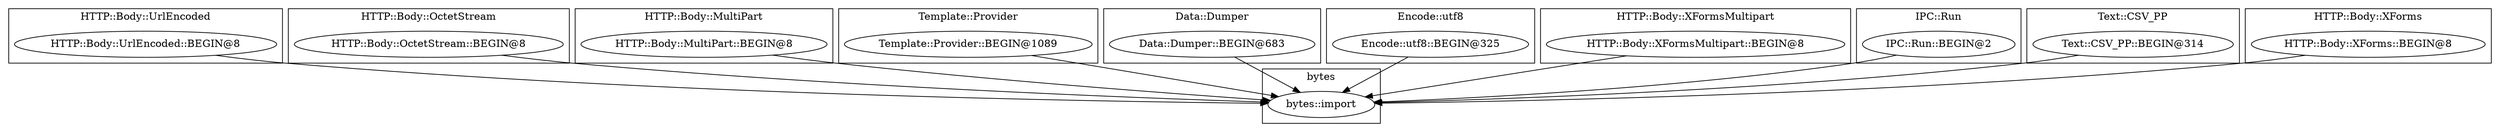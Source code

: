 digraph {
graph [overlap=false]
subgraph cluster_HTTP_Body_UrlEncoded {
	label="HTTP::Body::UrlEncoded";
	"HTTP::Body::UrlEncoded::BEGIN@8";
}
subgraph cluster_HTTP_Body_OctetStream {
	label="HTTP::Body::OctetStream";
	"HTTP::Body::OctetStream::BEGIN@8";
}
subgraph cluster_HTTP_Body_MultiPart {
	label="HTTP::Body::MultiPart";
	"HTTP::Body::MultiPart::BEGIN@8";
}
subgraph cluster_Template_Provider {
	label="Template::Provider";
	"Template::Provider::BEGIN@1089";
}
subgraph cluster_Data_Dumper {
	label="Data::Dumper";
	"Data::Dumper::BEGIN@683";
}
subgraph cluster_Encode_utf8 {
	label="Encode::utf8";
	"Encode::utf8::BEGIN@325";
}
subgraph cluster_bytes {
	label="bytes";
	"bytes::import";
}
subgraph cluster_HTTP_Body_XFormsMultipart {
	label="HTTP::Body::XFormsMultipart";
	"HTTP::Body::XFormsMultipart::BEGIN@8";
}
subgraph cluster_IPC_Run {
	label="IPC::Run";
	"IPC::Run::BEGIN@2";
}
subgraph cluster_Text_CSV_PP {
	label="Text::CSV_PP";
	"Text::CSV_PP::BEGIN@314";
}
subgraph cluster_HTTP_Body_XForms {
	label="HTTP::Body::XForms";
	"HTTP::Body::XForms::BEGIN@8";
}
"HTTP::Body::XForms::BEGIN@8" -> "bytes::import";
"Data::Dumper::BEGIN@683" -> "bytes::import";
"HTTP::Body::MultiPart::BEGIN@8" -> "bytes::import";
"IPC::Run::BEGIN@2" -> "bytes::import";
"HTTP::Body::UrlEncoded::BEGIN@8" -> "bytes::import";
"HTTP::Body::OctetStream::BEGIN@8" -> "bytes::import";
"Template::Provider::BEGIN@1089" -> "bytes::import";
"Text::CSV_PP::BEGIN@314" -> "bytes::import";
"HTTP::Body::XFormsMultipart::BEGIN@8" -> "bytes::import";
"Encode::utf8::BEGIN@325" -> "bytes::import";
}
